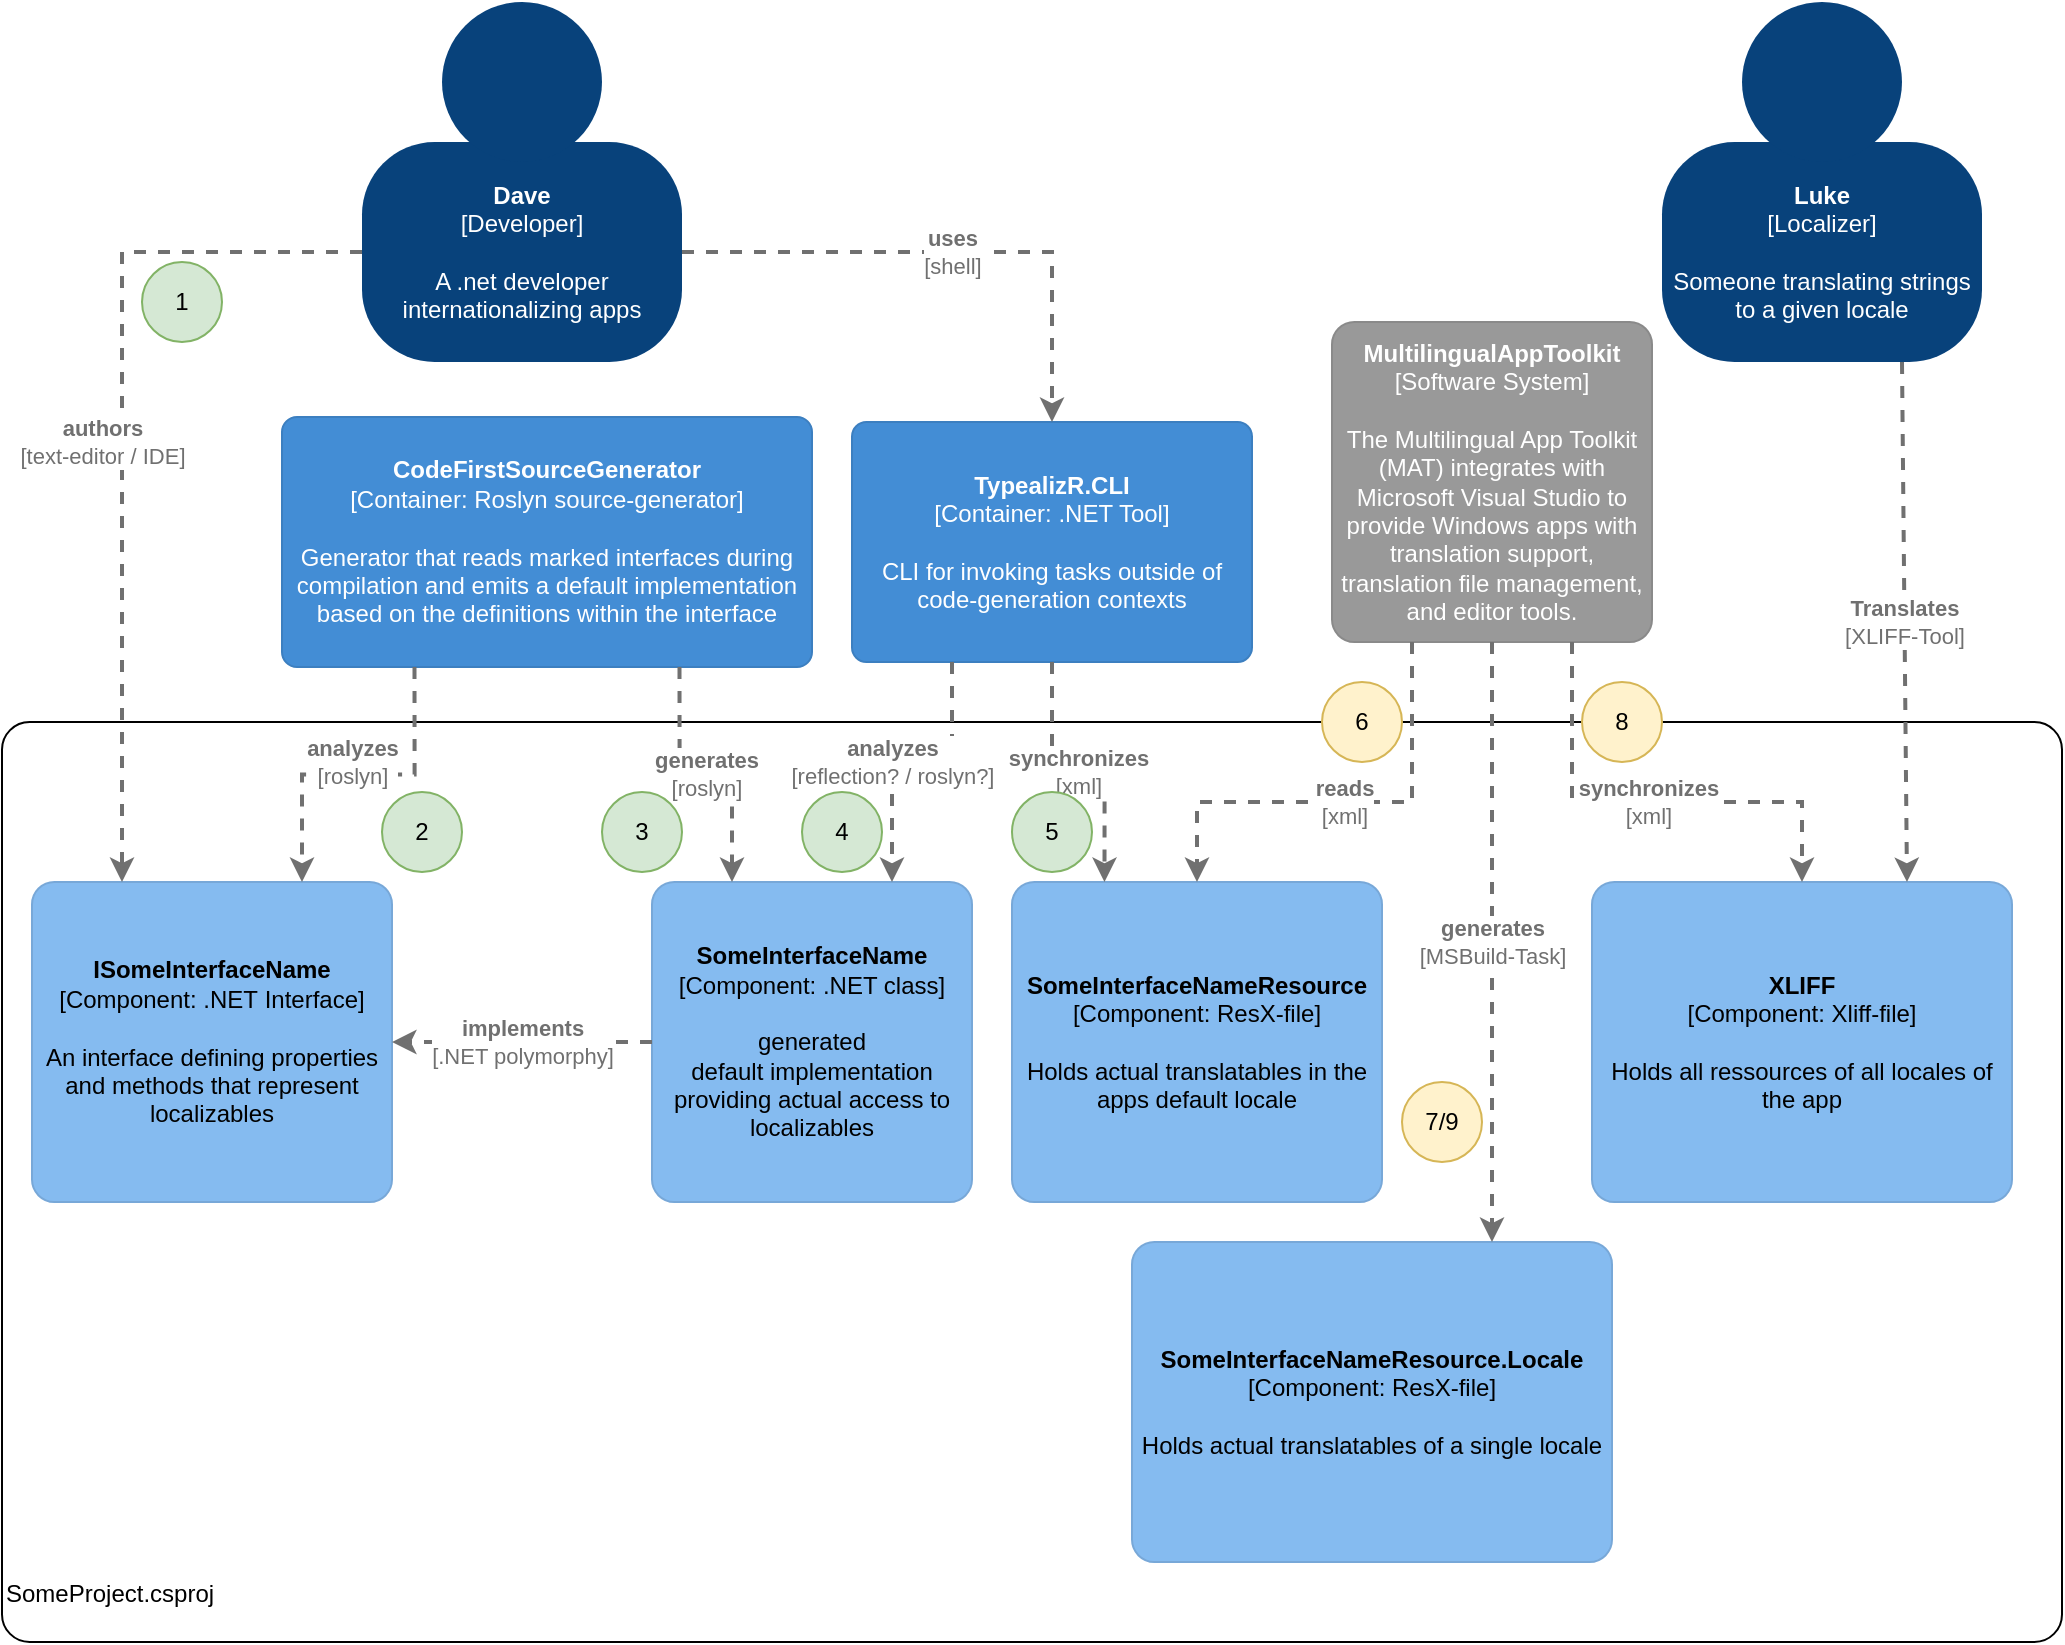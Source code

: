 <mxfile version="20.6.2" type="device"><diagram id="11KpRUNuwAJzxawxaOzF" name="Page-1"><mxGraphModel dx="1358" dy="1023" grid="1" gridSize="10" guides="1" tooltips="1" connect="1" arrows="1" fold="1" page="1" pageScale="1" pageWidth="1100" pageHeight="850" math="0" shadow="0"><root><mxCell id="0"/><mxCell id="1" parent="0"/><object label="&lt;div style=&quot;text-align: left&quot;&gt;SomeProject.csproj&lt;/div&gt;&lt;div style=&quot;text-align: left&quot;&gt;&lt;br&gt;&lt;/div&gt;" placeholders="1" c4Name="name" c4Type="ExecutionEnvironment" c4Application="applicationAndVersion" id="OMLFPPSUzK0rPlDgJ2I3-24"><mxCell style="rounded=1;whiteSpace=wrap;html=1;labelBackgroundColor=none;fillColor=#ffffff;fontColor=#000000;align=left;arcSize=3;strokeColor=#000000;verticalAlign=bottom;" parent="1" vertex="1"><mxGeometry x="40" y="370" width="1030" height="460" as="geometry"/><C4ExecutionEnvironment as="c4"/></mxCell></object><mxCell id="OMLFPPSUzK0rPlDgJ2I3-1" value="" style="group;rounded=0;labelBackgroundColor=none;fillColor=none;fontColor=#ffffff;align=center;html=1;" parent="1" vertex="1" connectable="0"><mxGeometry x="220" y="10" width="160" height="180" as="geometry"/><C4Person as="c4"/></mxCell><object label="&lt;span&gt;&lt;b&gt;Dave&lt;br&gt;&lt;/b&gt;[Developer]&lt;/span&gt;&lt;br&gt;&lt;div&gt;&lt;br&gt;&lt;/div&gt;&lt;div&gt;A .net developer internationalizing apps&lt;/div&gt;" placeholders="1" c4Name="name" c4Type="body" c4Description="Description" id="OMLFPPSUzK0rPlDgJ2I3-2"><mxCell style="rounded=1;whiteSpace=wrap;html=1;labelBackgroundColor=none;fillColor=#08427b;fontColor=#ffffff;align=center;arcSize=33;strokeColor=3c7fc0;" parent="OMLFPPSUzK0rPlDgJ2I3-1" vertex="1"><mxGeometry y="70" width="160" height="110" as="geometry"/><C4Person as="c4"/></mxCell></object><mxCell id="OMLFPPSUzK0rPlDgJ2I3-3" value="" style="ellipse;whiteSpace=wrap;html=1;aspect=fixed;rounded=0;labelBackgroundColor=none;fillColor=#08427b;fontSize=12;fontColor=#ffffff;align=center;strokeColor=3c7fc0;" parent="OMLFPPSUzK0rPlDgJ2I3-1" vertex="1"><mxGeometry x="40" width="80" height="80" as="geometry"/><C4Person as="c4"/></mxCell><object label="&lt;span&gt;&lt;b&gt;ISomeInterfaceName&lt;/b&gt;&lt;/span&gt;&lt;div&gt;[Component: .NET&amp;nbsp;&lt;span&gt;Interface&lt;/span&gt;&lt;span&gt;]&lt;/span&gt;&lt;/div&gt;&lt;div&gt;&lt;br&gt;&lt;/div&gt;&lt;div&gt;An interface defining properties and methods that represent localizables&lt;/div&gt;" placeholders="1" c4Name="name" c4Type="Component" c4Technology="technology" c4Description="Description" id="OMLFPPSUzK0rPlDgJ2I3-4"><mxCell style="rounded=1;whiteSpace=wrap;html=1;labelBackgroundColor=none;fillColor=#85bbf0;fontColor=#000000;align=center;arcSize=7;strokeColor=#78a8d8;" parent="1" vertex="1"><mxGeometry x="55" y="450" width="180" height="160" as="geometry"/><C4Component as="c4"/></mxCell></object><object label="&lt;span&gt;&lt;b&gt;CodeFirstSourceGenerator&lt;/b&gt;&lt;/span&gt;&lt;div&gt;[Container:&amp;nbsp;&lt;span&gt;Roslyn source-generator&lt;/span&gt;&lt;span&gt;]&lt;/span&gt;&lt;/div&gt;&lt;div&gt;&lt;br&gt;&lt;/div&gt;&lt;div&gt;Generator that reads marked interfaces during compilation and emits a default implementation based on the definitions within the interface&lt;/div&gt;" placeholders="1" c4Name="name" c4Type="Container" c4Technology="technology" c4Description="Description" id="OMLFPPSUzK0rPlDgJ2I3-6"><mxCell style="rounded=1;whiteSpace=wrap;html=1;labelBackgroundColor=none;fillColor=#438dd5;fontColor=#ffffff;align=center;arcSize=6;strokeColor=#3c7fc0;direction=south;" parent="1" vertex="1"><mxGeometry x="180" y="217.5" width="265" height="125" as="geometry"/><C4Container as="c4"/></mxCell></object><object label="&lt;div style=&quot;text-align: left&quot;&gt;&lt;div style=&quot;text-align: center&quot;&gt;&lt;b&gt;analyzes&lt;/b&gt;&lt;/div&gt;&lt;div style=&quot;text-align: center&quot;&gt;[roslyn]&lt;/div&gt;&lt;/div&gt;" c4Type="Relationship" c4Description="Description" c4Technology="technology" id="OMLFPPSUzK0rPlDgJ2I3-7"><mxCell style="edgeStyle=orthogonalEdgeStyle;rounded=0;html=1;entryX=0.75;entryY=0;jettySize=auto;orthogonalLoop=1;strokeColor=#707070;strokeWidth=2;fontColor=#707070;jumpStyle=none;dashed=1;exitX=1;exitY=0.75;exitDx=0;exitDy=0;entryDx=0;entryDy=0;" parent="1" source="OMLFPPSUzK0rPlDgJ2I3-6" target="OMLFPPSUzK0rPlDgJ2I3-4" edge="1"><mxGeometry x="0.039" y="-6" width="160" relative="1" as="geometry"><mxPoint x="465" y="320" as="sourcePoint"/><mxPoint x="625" y="320" as="targetPoint"/><mxPoint as="offset"/></mxGeometry><C4Relationship as="c4"/></mxCell></object><object label="&lt;span&gt;&lt;b&gt;SomeInterfaceName&lt;/b&gt;&lt;/span&gt;&lt;div&gt;[Component:&amp;nbsp;&lt;span&gt;.NET class&lt;/span&gt;&lt;span&gt;]&lt;/span&gt;&lt;/div&gt;&lt;div&gt;&lt;br&gt;&lt;/div&gt;generated&lt;div&gt;default implementation providing actual access to localizables&lt;/div&gt;" placeholders="1" c4Name="name" c4Type="Component" c4Technology="technology" c4Description="Description" id="OMLFPPSUzK0rPlDgJ2I3-8"><mxCell style="rounded=1;whiteSpace=wrap;html=1;labelBackgroundColor=none;fillColor=#85bbf0;fontColor=#000000;align=center;arcSize=7;strokeColor=#78a8d8;" parent="1" vertex="1"><mxGeometry x="365" y="450" width="160" height="160" as="geometry"/><C4Component as="c4"/></mxCell></object><object label="&lt;div style=&quot;text-align: left&quot;&gt;&lt;div style=&quot;text-align: center&quot;&gt;&lt;b&gt;implements&lt;br&gt;&lt;/b&gt;[.NET polymorphy]&lt;br&gt;&lt;/div&gt;&lt;/div&gt;" c4Type="Relationship" c4Description="Description" c4Technology="technology" id="OMLFPPSUzK0rPlDgJ2I3-9"><mxCell style="edgeStyle=none;rounded=0;html=1;entryX=1;entryY=0.5;jettySize=auto;orthogonalLoop=1;strokeColor=#707070;strokeWidth=2;fontColor=#707070;jumpStyle=none;dashed=1;exitX=0;exitY=0.5;exitDx=0;exitDy=0;entryDx=0;entryDy=0;" parent="1" source="OMLFPPSUzK0rPlDgJ2I3-8" target="OMLFPPSUzK0rPlDgJ2I3-4" edge="1"><mxGeometry width="160" relative="1" as="geometry"><mxPoint x="465" y="490" as="sourcePoint"/><mxPoint x="625" y="490" as="targetPoint"/></mxGeometry><C4Relationship as="c4"/></mxCell></object><object label="&lt;span&gt;&lt;b&gt;TypealizR.CLI&lt;br&gt;&lt;/b&gt;[Container:&amp;nbsp;&lt;/span&gt;&lt;span&gt;.NET Tool&lt;/span&gt;&lt;span&gt;]&lt;/span&gt;&lt;br&gt;&lt;div&gt;&lt;br&gt;&lt;/div&gt;&lt;div&gt;CLI for invoking tasks outside of code-generation contexts&lt;/div&gt;" placeholders="1" c4Name="name" c4Type="Container" c4Technology="technology" c4Description="Description" id="OMLFPPSUzK0rPlDgJ2I3-10"><mxCell style="rounded=1;whiteSpace=wrap;html=1;labelBackgroundColor=none;fillColor=#438dd5;fontColor=#ffffff;align=center;arcSize=6;strokeColor=#3c7fc0;" parent="1" vertex="1"><mxGeometry x="465" y="220" width="200" height="120" as="geometry"/><C4Container as="c4"/></mxCell></object><object label="&lt;div style=&quot;text-align: left&quot;&gt;&lt;div style=&quot;text-align: center&quot;&gt;&lt;b&gt;generates&lt;/b&gt;&lt;/div&gt;&lt;div style=&quot;text-align: center&quot;&gt;[roslyn]&lt;/div&gt;&lt;/div&gt;" c4Type="Relationship" c4Description="Description" c4Technology="technology" id="OMLFPPSUzK0rPlDgJ2I3-11"><mxCell style="edgeStyle=orthogonalEdgeStyle;rounded=0;html=1;entryX=0.25;entryY=0;jettySize=auto;orthogonalLoop=1;strokeColor=#707070;strokeWidth=2;fontColor=#707070;jumpStyle=none;dashed=1;exitX=1;exitY=0.25;exitDx=0;exitDy=0;entryDx=0;entryDy=0;" parent="1" source="OMLFPPSUzK0rPlDgJ2I3-6" target="OMLFPPSUzK0rPlDgJ2I3-8" edge="1"><mxGeometry width="160" relative="1" as="geometry"><mxPoint x="545" y="290" as="sourcePoint"/><mxPoint x="705" y="290" as="targetPoint"/></mxGeometry><C4Relationship as="c4"/></mxCell></object><object label="&lt;div style=&quot;text-align: left&quot;&gt;&lt;div style=&quot;text-align: center&quot;&gt;&lt;b&gt;analyzes&lt;br&gt;&lt;/b&gt;[reflection? / roslyn?]&lt;br&gt;&lt;/div&gt;&lt;/div&gt;" c4Type="Relationship" c4Description="Description" c4Technology="technology" id="OMLFPPSUzK0rPlDgJ2I3-12"><mxCell style="edgeStyle=orthogonalEdgeStyle;rounded=0;html=1;entryX=0.75;entryY=0;jettySize=auto;orthogonalLoop=1;strokeColor=#707070;strokeWidth=2;fontColor=#707070;jumpStyle=none;dashed=1;exitX=0.25;exitY=1;exitDx=0;exitDy=0;entryDx=0;entryDy=0;" parent="1" source="OMLFPPSUzK0rPlDgJ2I3-10" target="OMLFPPSUzK0rPlDgJ2I3-8" edge="1"><mxGeometry x="0.214" y="-5" width="160" relative="1" as="geometry"><mxPoint x="665" y="830" as="sourcePoint"/><mxPoint x="825" y="830" as="targetPoint"/><mxPoint x="5" y="-5" as="offset"/></mxGeometry><C4Relationship as="c4"/></mxCell></object><object label="&lt;span&gt;&lt;b&gt;SomeInterfaceNameResource&lt;/b&gt;&lt;/span&gt;&lt;div&gt;[Component:&amp;nbsp;&lt;span&gt;ResX-file&lt;/span&gt;&lt;span&gt;]&lt;/span&gt;&lt;/div&gt;&lt;div&gt;&lt;br&gt;&lt;/div&gt;&lt;div&gt;Holds actual translatables in the apps default locale&lt;/div&gt;" placeholders="1" c4Name="name" c4Type="Component" c4Technology="technology" c4Description="Description" id="OMLFPPSUzK0rPlDgJ2I3-13"><mxCell style="rounded=1;whiteSpace=wrap;html=1;labelBackgroundColor=none;fillColor=#85bbf0;fontColor=#000000;align=center;arcSize=7;strokeColor=#78a8d8;" parent="1" vertex="1"><mxGeometry x="545" y="450" width="185" height="160" as="geometry"/><C4Component as="c4"/></mxCell></object><object label="&lt;div style=&quot;text-align: left&quot;&gt;&lt;div style=&quot;text-align: center&quot;&gt;&lt;b&gt;synchronizes&lt;/b&gt;&lt;/div&gt;&lt;div style=&quot;text-align: center&quot;&gt;[xml]&lt;/div&gt;&lt;/div&gt;" c4Type="Relationship" c4Description="Description" c4Technology="technology" id="OMLFPPSUzK0rPlDgJ2I3-14"><mxCell style="edgeStyle=orthogonalEdgeStyle;rounded=0;html=1;entryX=0.25;entryY=0;jettySize=auto;orthogonalLoop=1;strokeColor=#707070;strokeWidth=2;fontColor=#707070;jumpStyle=none;dashed=1;exitX=0.5;exitY=1;exitDx=0;exitDy=0;entryDx=0;entryDy=0;" parent="1" source="OMLFPPSUzK0rPlDgJ2I3-10" target="OMLFPPSUzK0rPlDgJ2I3-13" edge="1"><mxGeometry width="160" relative="1" as="geometry"><mxPoint x="735" y="860" as="sourcePoint"/><mxPoint x="895" y="860" as="targetPoint"/></mxGeometry><C4Relationship as="c4"/></mxCell></object><object label="&lt;b&gt;MultilingualAppToolkit&lt;/b&gt;&lt;div&gt;[Software System]&lt;/div&gt;&lt;div&gt;&lt;br&gt;&lt;/div&gt;&lt;div&gt;The Multilingual App Toolkit (MAT) integrates with Microsoft Visual Studio to provide Windows apps with translation support, translation file management, and editor tools.&lt;/div&gt;" placeholders="1" c4Name="name" c4Type="SoftwareSystemDependency" c4Description="Description" id="OMLFPPSUzK0rPlDgJ2I3-15"><mxCell style="rounded=1;whiteSpace=wrap;html=1;labelBackgroundColor=none;fillColor=#999999;fontColor=#ffffff;align=center;arcSize=7;strokeColor=#8a8a8a;" parent="1" vertex="1"><mxGeometry x="705" y="170" width="160" height="160" as="geometry"/><C4SoftwareSystemDependency as="c4"/></mxCell></object><object label="&lt;div style=&quot;text-align: left&quot;&gt;&lt;div style=&quot;text-align: center&quot;&gt;&lt;b&gt;reads&lt;/b&gt;&lt;/div&gt;&lt;div style=&quot;text-align: center&quot;&gt;[xml]&lt;/div&gt;&lt;/div&gt;" c4Type="Relationship" c4Description="Description" c4Technology="technology" id="OMLFPPSUzK0rPlDgJ2I3-16"><mxCell style="edgeStyle=orthogonalEdgeStyle;rounded=0;html=1;jettySize=auto;orthogonalLoop=1;strokeColor=#707070;strokeWidth=2;fontColor=#707070;jumpStyle=none;dashed=1;exitX=0.25;exitY=1;exitDx=0;exitDy=0;entryX=0.5;entryY=0;entryDx=0;entryDy=0;" parent="1" source="OMLFPPSUzK0rPlDgJ2I3-15" target="OMLFPPSUzK0rPlDgJ2I3-13" edge="1"><mxGeometry width="160" relative="1" as="geometry"><mxPoint x="735" y="560" as="sourcePoint"/><mxPoint x="965" y="390" as="targetPoint"/><Array as="points"><mxPoint x="745" y="410"/><mxPoint x="638" y="410"/></Array></mxGeometry><C4Relationship as="c4"/></mxCell></object><object label="&lt;span&gt;&lt;b&gt;XLIFF&lt;/b&gt;&lt;/span&gt;&lt;div&gt;[Component:&amp;nbsp;&lt;span&gt;Xliff-file&lt;/span&gt;&lt;span&gt;]&lt;/span&gt;&lt;/div&gt;&lt;div&gt;&lt;br&gt;&lt;/div&gt;&lt;div&gt;Holds all ressources of all locales of the app&lt;/div&gt;" placeholders="1" c4Name="name" c4Type="Component" c4Technology="technology" c4Description="Description" id="OMLFPPSUzK0rPlDgJ2I3-17"><mxCell style="rounded=1;whiteSpace=wrap;html=1;labelBackgroundColor=none;fillColor=#85bbf0;fontColor=#000000;align=center;arcSize=7;strokeColor=#78a8d8;" parent="1" vertex="1"><mxGeometry x="835" y="450" width="210" height="160" as="geometry"/><C4Component as="c4"/></mxCell></object><object label="&lt;div style=&quot;text-align: left&quot;&gt;&lt;div style=&quot;text-align: center&quot;&gt;&lt;b&gt;synchronizes&lt;/b&gt;&lt;/div&gt;&lt;div style=&quot;text-align: center&quot;&gt;[xml]&lt;/div&gt;&lt;/div&gt;" c4Type="Relationship" c4Description="Description" c4Technology="technology" id="OMLFPPSUzK0rPlDgJ2I3-18"><mxCell style="edgeStyle=orthogonalEdgeStyle;rounded=0;html=1;jettySize=auto;orthogonalLoop=1;strokeColor=#707070;strokeWidth=2;fontColor=#707070;jumpStyle=none;dashed=1;exitX=0.75;exitY=1;exitDx=0;exitDy=0;entryX=0.5;entryY=0;entryDx=0;entryDy=0;" parent="1" source="OMLFPPSUzK0rPlDgJ2I3-15" target="OMLFPPSUzK0rPlDgJ2I3-17" edge="1"><mxGeometry width="160" relative="1" as="geometry"><mxPoint x="1075" y="350.0" as="sourcePoint"/><mxPoint x="940" y="460.0" as="targetPoint"/><Array as="points"><mxPoint x="825" y="410"/><mxPoint x="940" y="410"/></Array></mxGeometry><C4Relationship as="c4"/></mxCell></object><object label="&lt;span&gt;&lt;b&gt;SomeInterfaceNameResource.Locale&lt;/b&gt;&lt;/span&gt;&lt;div&gt;[Component:&amp;nbsp;&lt;span&gt;ResX-file&lt;/span&gt;&lt;span&gt;]&lt;/span&gt;&lt;/div&gt;&lt;div&gt;&lt;br&gt;&lt;/div&gt;&lt;div&gt;Holds actual translatables of a single locale&lt;/div&gt;" placeholders="1" c4Name="name" c4Type="Component" c4Technology="technology" c4Description="Description" id="OMLFPPSUzK0rPlDgJ2I3-21"><mxCell style="rounded=1;whiteSpace=wrap;html=1;labelBackgroundColor=none;fillColor=#85bbf0;fontColor=#000000;align=center;arcSize=7;strokeColor=#78a8d8;" parent="1" vertex="1"><mxGeometry x="605" y="630" width="240" height="160" as="geometry"/><C4Component as="c4"/></mxCell></object><object label="&lt;div style=&quot;text-align: left&quot;&gt;&lt;div style=&quot;text-align: center&quot;&gt;&lt;b&gt;generates&lt;br&gt;&lt;/b&gt;[MSBuild-Task]&lt;br&gt;&lt;/div&gt;&lt;/div&gt;" c4Type="Relationship" c4Description="Description" c4Technology="technology" id="OMLFPPSUzK0rPlDgJ2I3-22"><mxCell style="edgeStyle=none;rounded=0;html=1;entryX=0.75;entryY=0;jettySize=auto;orthogonalLoop=1;strokeColor=#707070;strokeWidth=2;fontColor=#707070;jumpStyle=none;dashed=1;entryDx=0;entryDy=0;exitX=0.5;exitY=1;exitDx=0;exitDy=0;" parent="1" source="OMLFPPSUzK0rPlDgJ2I3-15" target="OMLFPPSUzK0rPlDgJ2I3-21" edge="1"><mxGeometry width="160" relative="1" as="geometry"><mxPoint x="945" y="440" as="sourcePoint"/><mxPoint x="1105" y="440" as="targetPoint"/><Array as="points"/></mxGeometry><C4Relationship as="c4"/></mxCell></object><mxCell id="OMLFPPSUzK0rPlDgJ2I3-26" value="" style="group;rounded=0;labelBackgroundColor=none;fillColor=none;fontColor=#ffffff;align=center;html=1;" parent="1" vertex="1" connectable="0"><mxGeometry x="870" y="10" width="160" height="180" as="geometry"/><C4Person as="c4"/></mxCell><object label="&lt;span&gt;&lt;b&gt;Luke&lt;br&gt;&lt;/b&gt;[Localizer]&lt;/span&gt;&lt;br&gt;&lt;div&gt;&lt;br&gt;&lt;/div&gt;&lt;div&gt;Someone translating strings to a given locale&lt;/div&gt;" placeholders="1" c4Name="name" c4Type="body" c4Description="Description" id="OMLFPPSUzK0rPlDgJ2I3-27"><mxCell style="rounded=1;whiteSpace=wrap;html=1;labelBackgroundColor=none;fillColor=#08427b;fontColor=#ffffff;align=center;arcSize=33;strokeColor=3c7fc0;" parent="OMLFPPSUzK0rPlDgJ2I3-26" vertex="1"><mxGeometry y="70" width="160" height="110" as="geometry"/><C4Person as="c4"/></mxCell></object><mxCell id="OMLFPPSUzK0rPlDgJ2I3-28" value="" style="ellipse;whiteSpace=wrap;html=1;aspect=fixed;rounded=0;labelBackgroundColor=none;fillColor=#08427b;fontSize=12;fontColor=#ffffff;align=center;strokeColor=3c7fc0;" parent="OMLFPPSUzK0rPlDgJ2I3-26" vertex="1"><mxGeometry x="40" width="80" height="80" as="geometry"/><C4Person as="c4"/></mxCell><object label="&lt;div style=&quot;text-align: left&quot;&gt;&lt;div style=&quot;text-align: center&quot;&gt;&lt;b&gt;Translates&lt;/b&gt;&lt;/div&gt;&lt;div style=&quot;text-align: center&quot;&gt;[XLIFF-Tool]&lt;/div&gt;&lt;/div&gt;" c4Type="Relationship" c4Description="Description" c4Technology="technology" id="OMLFPPSUzK0rPlDgJ2I3-29"><mxCell style="edgeStyle=none;rounded=0;html=1;jettySize=auto;orthogonalLoop=1;strokeColor=#707070;strokeWidth=2;fontColor=#707070;jumpStyle=none;dashed=1;exitX=0.75;exitY=1;exitDx=0;exitDy=0;entryX=0.75;entryY=0;entryDx=0;entryDy=0;" parent="1" source="OMLFPPSUzK0rPlDgJ2I3-27" target="OMLFPPSUzK0rPlDgJ2I3-17" edge="1"><mxGeometry width="160" relative="1" as="geometry"><mxPoint x="570" y="400" as="sourcePoint"/><mxPoint x="1020" y="310" as="targetPoint"/></mxGeometry><C4Relationship as="c4"/></mxCell></object><object label="&lt;div style=&quot;text-align: left&quot;&gt;&lt;div style=&quot;text-align: center&quot;&gt;&lt;b&gt;authors&lt;/b&gt;&lt;/div&gt;&lt;div style=&quot;text-align: center&quot;&gt;[text-editor / IDE]&lt;/div&gt;&lt;/div&gt;" c4Type="Relationship" c4Description="Description" c4Technology="technology" id="OMLFPPSUzK0rPlDgJ2I3-30"><mxCell style="edgeStyle=orthogonalEdgeStyle;rounded=0;html=1;jettySize=auto;orthogonalLoop=1;strokeColor=#707070;strokeWidth=2;fontColor=#707070;jumpStyle=none;dashed=1;exitX=0;exitY=0.5;exitDx=0;exitDy=0;entryX=0.25;entryY=0;entryDx=0;entryDy=0;" parent="1" source="OMLFPPSUzK0rPlDgJ2I3-2" target="OMLFPPSUzK0rPlDgJ2I3-4" edge="1"><mxGeometry x="-0.011" y="-10" width="160" relative="1" as="geometry"><mxPoint x="570" y="400" as="sourcePoint"/><mxPoint y="160" as="targetPoint"/><Array as="points"><mxPoint x="100" y="135"/></Array><mxPoint as="offset"/></mxGeometry><C4Relationship as="c4"/></mxCell></object><object label="&lt;div style=&quot;text-align: left&quot;&gt;&lt;div style=&quot;text-align: center&quot;&gt;&lt;b&gt;uses&lt;/b&gt;&lt;/div&gt;&lt;div style=&quot;text-align: center&quot;&gt;[shell]&lt;/div&gt;&lt;/div&gt;" c4Type="Relationship" c4Description="Description" c4Technology="technology" id="OMLFPPSUzK0rPlDgJ2I3-31"><mxCell style="edgeStyle=orthogonalEdgeStyle;rounded=0;html=1;entryX=0.5;entryY=0;jettySize=auto;orthogonalLoop=1;strokeColor=#707070;strokeWidth=2;fontColor=#707070;jumpStyle=none;dashed=1;exitX=1;exitY=0.5;exitDx=0;exitDy=0;entryDx=0;entryDy=0;" parent="1" source="OMLFPPSUzK0rPlDgJ2I3-2" target="OMLFPPSUzK0rPlDgJ2I3-10" edge="1"><mxGeometry width="160" relative="1" as="geometry"><mxPoint x="230" y="300" as="sourcePoint"/><mxPoint x="390" y="300" as="targetPoint"/></mxGeometry><C4Relationship as="c4"/></mxCell></object><mxCell id="WWxCg8TksyiKlMn2VOhp-1" value="1" style="ellipse;whiteSpace=wrap;html=1;fillColor=#d5e8d4;strokeColor=#82b366;" vertex="1" parent="1"><mxGeometry x="110" y="140" width="40" height="40" as="geometry"/></mxCell><mxCell id="WWxCg8TksyiKlMn2VOhp-2" value="2" style="ellipse;whiteSpace=wrap;html=1;fillColor=#d5e8d4;strokeColor=#82b366;" vertex="1" parent="1"><mxGeometry x="230" y="405" width="40" height="40" as="geometry"/></mxCell><mxCell id="WWxCg8TksyiKlMn2VOhp-3" value="3" style="ellipse;whiteSpace=wrap;html=1;fillColor=#d5e8d4;strokeColor=#82b366;" vertex="1" parent="1"><mxGeometry x="340" y="405" width="40" height="40" as="geometry"/></mxCell><mxCell id="WWxCg8TksyiKlMn2VOhp-4" value="4" style="ellipse;whiteSpace=wrap;html=1;fillColor=#d5e8d4;strokeColor=#82b366;" vertex="1" parent="1"><mxGeometry x="440" y="405" width="40" height="40" as="geometry"/></mxCell><mxCell id="WWxCg8TksyiKlMn2VOhp-5" value="5" style="ellipse;whiteSpace=wrap;html=1;fillColor=#d5e8d4;strokeColor=#82b366;" vertex="1" parent="1"><mxGeometry x="545" y="405" width="40" height="40" as="geometry"/></mxCell><mxCell id="WWxCg8TksyiKlMn2VOhp-6" value="6" style="ellipse;whiteSpace=wrap;html=1;fillColor=#fff2cc;strokeColor=#d6b656;" vertex="1" parent="1"><mxGeometry x="700" y="350" width="40" height="40" as="geometry"/></mxCell><mxCell id="WWxCg8TksyiKlMn2VOhp-8" value="7/9" style="ellipse;whiteSpace=wrap;html=1;fillColor=#fff2cc;strokeColor=#d6b656;" vertex="1" parent="1"><mxGeometry x="740" y="550" width="40" height="40" as="geometry"/></mxCell><mxCell id="WWxCg8TksyiKlMn2VOhp-9" value="8" style="ellipse;whiteSpace=wrap;html=1;fillColor=#fff2cc;strokeColor=#d6b656;" vertex="1" parent="1"><mxGeometry x="830" y="350" width="40" height="40" as="geometry"/></mxCell></root></mxGraphModel></diagram></mxfile>